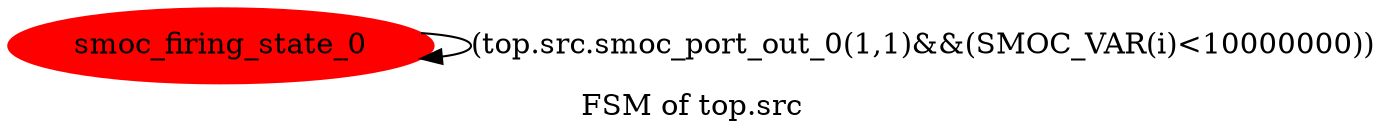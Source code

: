 digraph G {
graph [label="FSM of top.src"]
0[color="red" label="smoc_firing_state_0" style="filled"];
0->0 [label="(top.src.smoc_port_out_0(1,1)&&(SMOC_VAR(i)<10000000))"];
}
digraph G {
graph [label="FSM of top.fir"]
0[color="red" label="smoc_firing_state_1" style="filled"];
0->0 [label="(top.fir.smoc_port_in_0(1,1)&&top.fir.smoc_port_out_0(1,1))"];
}
digraph G {
graph [label="FSM of top.sink"]
0[color="red" label="smoc_firing_state_3" style="filled"];
0->0 [label="top.sink.smoc_port_in_0(1,1)"];
}
